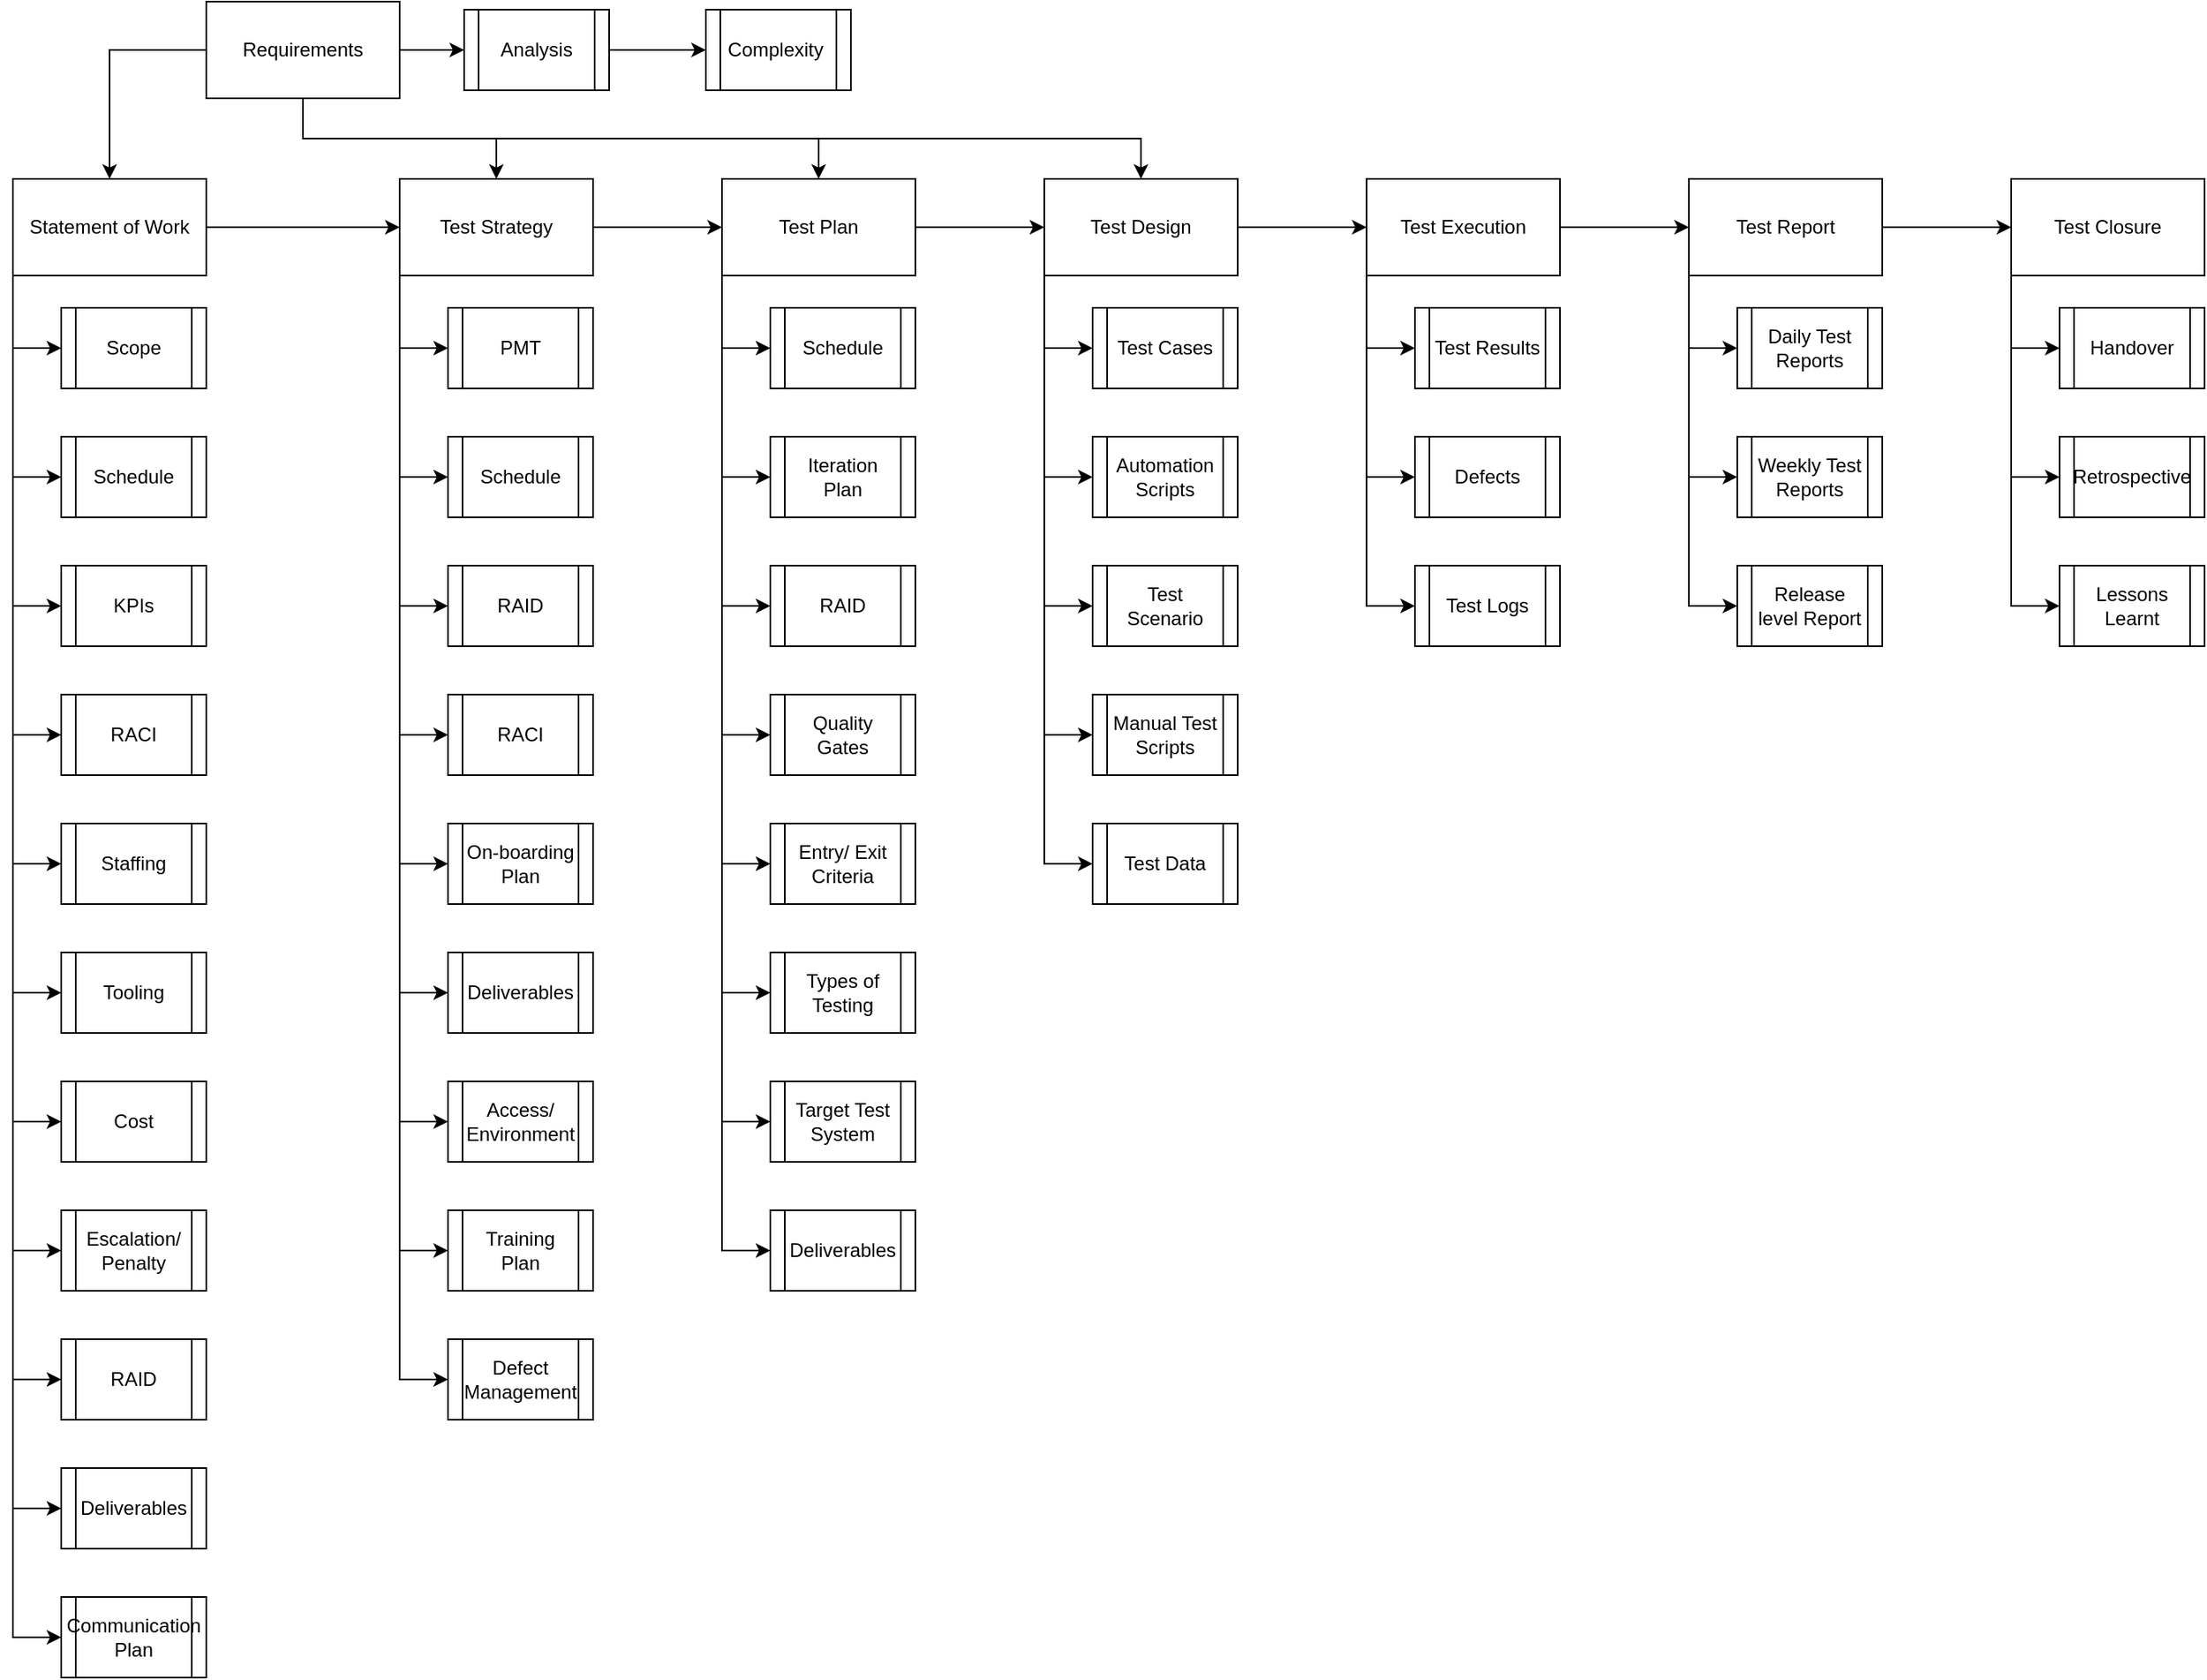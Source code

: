 <mxfile version="20.8.23" type="github" pages="2">
  <diagram name="Page-1" id="XkftuPTef9AWqIVJO75a">
    <mxGraphModel dx="954" dy="647" grid="1" gridSize="10" guides="1" tooltips="1" connect="1" arrows="1" fold="1" page="1" pageScale="1" pageWidth="827" pageHeight="1169" math="0" shadow="0">
      <root>
        <mxCell id="0" />
        <mxCell id="1" parent="0" />
        <mxCell id="diomu_ZPvpp-2AGHOQEY-20" style="edgeStyle=orthogonalEdgeStyle;rounded=0;orthogonalLoop=1;jettySize=auto;html=1;exitX=0;exitY=1;exitDx=0;exitDy=0;entryX=0;entryY=0.5;entryDx=0;entryDy=0;" parent="1" source="diomu_ZPvpp-2AGHOQEY-1" target="diomu_ZPvpp-2AGHOQEY-9" edge="1">
          <mxGeometry relative="1" as="geometry" />
        </mxCell>
        <mxCell id="diomu_ZPvpp-2AGHOQEY-21" style="edgeStyle=orthogonalEdgeStyle;rounded=0;orthogonalLoop=1;jettySize=auto;html=1;exitX=0;exitY=1;exitDx=0;exitDy=0;entryX=0;entryY=0.5;entryDx=0;entryDy=0;" parent="1" source="diomu_ZPvpp-2AGHOQEY-1" target="diomu_ZPvpp-2AGHOQEY-10" edge="1">
          <mxGeometry relative="1" as="geometry">
            <mxPoint x="40" y="280" as="targetPoint" />
          </mxGeometry>
        </mxCell>
        <mxCell id="diomu_ZPvpp-2AGHOQEY-22" style="edgeStyle=orthogonalEdgeStyle;rounded=0;orthogonalLoop=1;jettySize=auto;html=1;exitX=0;exitY=1;exitDx=0;exitDy=0;entryX=0;entryY=0.5;entryDx=0;entryDy=0;" parent="1" source="diomu_ZPvpp-2AGHOQEY-1" target="diomu_ZPvpp-2AGHOQEY-11" edge="1">
          <mxGeometry relative="1" as="geometry" />
        </mxCell>
        <mxCell id="diomu_ZPvpp-2AGHOQEY-23" style="edgeStyle=orthogonalEdgeStyle;rounded=0;orthogonalLoop=1;jettySize=auto;html=1;exitX=0;exitY=1;exitDx=0;exitDy=0;entryX=0;entryY=0.5;entryDx=0;entryDy=0;" parent="1" source="diomu_ZPvpp-2AGHOQEY-1" target="diomu_ZPvpp-2AGHOQEY-19" edge="1">
          <mxGeometry relative="1" as="geometry" />
        </mxCell>
        <mxCell id="diomu_ZPvpp-2AGHOQEY-24" style="edgeStyle=orthogonalEdgeStyle;rounded=0;orthogonalLoop=1;jettySize=auto;html=1;exitX=0;exitY=1;exitDx=0;exitDy=0;entryX=0;entryY=0.5;entryDx=0;entryDy=0;" parent="1" source="diomu_ZPvpp-2AGHOQEY-1" target="diomu_ZPvpp-2AGHOQEY-18" edge="1">
          <mxGeometry relative="1" as="geometry" />
        </mxCell>
        <mxCell id="diomu_ZPvpp-2AGHOQEY-25" style="edgeStyle=orthogonalEdgeStyle;rounded=0;orthogonalLoop=1;jettySize=auto;html=1;exitX=0;exitY=1;exitDx=0;exitDy=0;entryX=0;entryY=0.5;entryDx=0;entryDy=0;" parent="1" source="diomu_ZPvpp-2AGHOQEY-1" target="diomu_ZPvpp-2AGHOQEY-17" edge="1">
          <mxGeometry relative="1" as="geometry" />
        </mxCell>
        <mxCell id="diomu_ZPvpp-2AGHOQEY-26" style="edgeStyle=orthogonalEdgeStyle;rounded=0;orthogonalLoop=1;jettySize=auto;html=1;exitX=0;exitY=1;exitDx=0;exitDy=0;entryX=0;entryY=0.5;entryDx=0;entryDy=0;" parent="1" source="diomu_ZPvpp-2AGHOQEY-1" target="diomu_ZPvpp-2AGHOQEY-16" edge="1">
          <mxGeometry relative="1" as="geometry" />
        </mxCell>
        <mxCell id="diomu_ZPvpp-2AGHOQEY-27" style="edgeStyle=orthogonalEdgeStyle;rounded=0;orthogonalLoop=1;jettySize=auto;html=1;exitX=0;exitY=1;exitDx=0;exitDy=0;entryX=0;entryY=0.5;entryDx=0;entryDy=0;" parent="1" source="diomu_ZPvpp-2AGHOQEY-1" target="diomu_ZPvpp-2AGHOQEY-15" edge="1">
          <mxGeometry relative="1" as="geometry" />
        </mxCell>
        <mxCell id="diomu_ZPvpp-2AGHOQEY-28" style="edgeStyle=orthogonalEdgeStyle;rounded=0;orthogonalLoop=1;jettySize=auto;html=1;exitX=0;exitY=1;exitDx=0;exitDy=0;entryX=0;entryY=0.5;entryDx=0;entryDy=0;" parent="1" source="diomu_ZPvpp-2AGHOQEY-1" target="diomu_ZPvpp-2AGHOQEY-14" edge="1">
          <mxGeometry relative="1" as="geometry" />
        </mxCell>
        <mxCell id="diomu_ZPvpp-2AGHOQEY-29" style="edgeStyle=orthogonalEdgeStyle;rounded=0;orthogonalLoop=1;jettySize=auto;html=1;exitX=0;exitY=1;exitDx=0;exitDy=0;entryX=0;entryY=0.5;entryDx=0;entryDy=0;" parent="1" source="diomu_ZPvpp-2AGHOQEY-1" target="diomu_ZPvpp-2AGHOQEY-13" edge="1">
          <mxGeometry relative="1" as="geometry" />
        </mxCell>
        <mxCell id="diomu_ZPvpp-2AGHOQEY-30" style="edgeStyle=orthogonalEdgeStyle;rounded=0;orthogonalLoop=1;jettySize=auto;html=1;exitX=0;exitY=1;exitDx=0;exitDy=0;entryX=0;entryY=0.5;entryDx=0;entryDy=0;" parent="1" source="diomu_ZPvpp-2AGHOQEY-1" target="diomu_ZPvpp-2AGHOQEY-12" edge="1">
          <mxGeometry relative="1" as="geometry" />
        </mxCell>
        <mxCell id="diomu_ZPvpp-2AGHOQEY-100" style="edgeStyle=orthogonalEdgeStyle;rounded=0;orthogonalLoop=1;jettySize=auto;html=1;exitX=1;exitY=0.5;exitDx=0;exitDy=0;entryX=0;entryY=0.5;entryDx=0;entryDy=0;" parent="1" source="diomu_ZPvpp-2AGHOQEY-1" target="diomu_ZPvpp-2AGHOQEY-3" edge="1">
          <mxGeometry relative="1" as="geometry" />
        </mxCell>
        <mxCell id="diomu_ZPvpp-2AGHOQEY-1" value="Statement of Work" style="rounded=0;whiteSpace=wrap;html=1;" parent="1" vertex="1">
          <mxGeometry x="40" y="120" width="120" height="60" as="geometry" />
        </mxCell>
        <mxCell id="diomu_ZPvpp-2AGHOQEY-106" style="edgeStyle=orthogonalEdgeStyle;rounded=0;orthogonalLoop=1;jettySize=auto;html=1;exitX=1;exitY=0.5;exitDx=0;exitDy=0;entryX=0;entryY=0.5;entryDx=0;entryDy=0;" parent="1" source="diomu_ZPvpp-2AGHOQEY-2" target="diomu_ZPvpp-2AGHOQEY-98" edge="1">
          <mxGeometry relative="1" as="geometry" />
        </mxCell>
        <mxCell id="diomu_ZPvpp-2AGHOQEY-113" style="edgeStyle=orthogonalEdgeStyle;rounded=0;orthogonalLoop=1;jettySize=auto;html=1;exitX=0;exitY=0.5;exitDx=0;exitDy=0;entryX=0.5;entryY=0;entryDx=0;entryDy=0;startArrow=none;startFill=0;" parent="1" source="diomu_ZPvpp-2AGHOQEY-2" target="diomu_ZPvpp-2AGHOQEY-1" edge="1">
          <mxGeometry relative="1" as="geometry" />
        </mxCell>
        <mxCell id="diomu_ZPvpp-2AGHOQEY-114" style="edgeStyle=orthogonalEdgeStyle;rounded=0;orthogonalLoop=1;jettySize=auto;html=1;exitX=0.5;exitY=1;exitDx=0;exitDy=0;entryX=0.5;entryY=0;entryDx=0;entryDy=0;startArrow=none;startFill=0;" parent="1" source="diomu_ZPvpp-2AGHOQEY-2" target="diomu_ZPvpp-2AGHOQEY-3" edge="1">
          <mxGeometry relative="1" as="geometry" />
        </mxCell>
        <mxCell id="diomu_ZPvpp-2AGHOQEY-115" style="edgeStyle=orthogonalEdgeStyle;rounded=0;orthogonalLoop=1;jettySize=auto;html=1;exitX=0.5;exitY=1;exitDx=0;exitDy=0;entryX=0.5;entryY=0;entryDx=0;entryDy=0;startArrow=none;startFill=0;" parent="1" source="diomu_ZPvpp-2AGHOQEY-2" target="diomu_ZPvpp-2AGHOQEY-4" edge="1">
          <mxGeometry relative="1" as="geometry" />
        </mxCell>
        <mxCell id="diomu_ZPvpp-2AGHOQEY-116" style="edgeStyle=orthogonalEdgeStyle;rounded=0;orthogonalLoop=1;jettySize=auto;html=1;exitX=0.5;exitY=1;exitDx=0;exitDy=0;startArrow=none;startFill=0;" parent="1" source="diomu_ZPvpp-2AGHOQEY-2" target="diomu_ZPvpp-2AGHOQEY-5" edge="1">
          <mxGeometry relative="1" as="geometry" />
        </mxCell>
        <mxCell id="diomu_ZPvpp-2AGHOQEY-2" value="Requirements" style="rounded=0;whiteSpace=wrap;html=1;" parent="1" vertex="1">
          <mxGeometry x="160" y="10" width="120" height="60" as="geometry" />
        </mxCell>
        <mxCell id="diomu_ZPvpp-2AGHOQEY-40" style="edgeStyle=orthogonalEdgeStyle;rounded=0;orthogonalLoop=1;jettySize=auto;html=1;exitX=0;exitY=1;exitDx=0;exitDy=0;entryX=0;entryY=0.5;entryDx=0;entryDy=0;" parent="1" source="diomu_ZPvpp-2AGHOQEY-3" target="diomu_ZPvpp-2AGHOQEY-39" edge="1">
          <mxGeometry relative="1" as="geometry" />
        </mxCell>
        <mxCell id="diomu_ZPvpp-2AGHOQEY-41" style="edgeStyle=orthogonalEdgeStyle;rounded=0;orthogonalLoop=1;jettySize=auto;html=1;exitX=0;exitY=1;exitDx=0;exitDy=0;entryX=0;entryY=0.5;entryDx=0;entryDy=0;" parent="1" source="diomu_ZPvpp-2AGHOQEY-3" target="diomu_ZPvpp-2AGHOQEY-38" edge="1">
          <mxGeometry relative="1" as="geometry" />
        </mxCell>
        <mxCell id="diomu_ZPvpp-2AGHOQEY-42" style="edgeStyle=orthogonalEdgeStyle;rounded=0;orthogonalLoop=1;jettySize=auto;html=1;exitX=0;exitY=1;exitDx=0;exitDy=0;entryX=0;entryY=0.5;entryDx=0;entryDy=0;" parent="1" source="diomu_ZPvpp-2AGHOQEY-3" target="diomu_ZPvpp-2AGHOQEY-37" edge="1">
          <mxGeometry relative="1" as="geometry" />
        </mxCell>
        <mxCell id="diomu_ZPvpp-2AGHOQEY-43" style="edgeStyle=orthogonalEdgeStyle;rounded=0;orthogonalLoop=1;jettySize=auto;html=1;exitX=0;exitY=1;exitDx=0;exitDy=0;entryX=0;entryY=0.5;entryDx=0;entryDy=0;" parent="1" source="diomu_ZPvpp-2AGHOQEY-3" target="diomu_ZPvpp-2AGHOQEY-36" edge="1">
          <mxGeometry relative="1" as="geometry" />
        </mxCell>
        <mxCell id="diomu_ZPvpp-2AGHOQEY-44" style="edgeStyle=orthogonalEdgeStyle;rounded=0;orthogonalLoop=1;jettySize=auto;html=1;exitX=0;exitY=1;exitDx=0;exitDy=0;entryX=0;entryY=0.5;entryDx=0;entryDy=0;" parent="1" source="diomu_ZPvpp-2AGHOQEY-3" target="diomu_ZPvpp-2AGHOQEY-35" edge="1">
          <mxGeometry relative="1" as="geometry" />
        </mxCell>
        <mxCell id="diomu_ZPvpp-2AGHOQEY-45" style="edgeStyle=orthogonalEdgeStyle;rounded=0;orthogonalLoop=1;jettySize=auto;html=1;exitX=0;exitY=1;exitDx=0;exitDy=0;entryX=0;entryY=0.5;entryDx=0;entryDy=0;" parent="1" source="diomu_ZPvpp-2AGHOQEY-3" target="diomu_ZPvpp-2AGHOQEY-34" edge="1">
          <mxGeometry relative="1" as="geometry" />
        </mxCell>
        <mxCell id="diomu_ZPvpp-2AGHOQEY-46" style="edgeStyle=orthogonalEdgeStyle;rounded=0;orthogonalLoop=1;jettySize=auto;html=1;exitX=0;exitY=1;exitDx=0;exitDy=0;entryX=0;entryY=0.5;entryDx=0;entryDy=0;" parent="1" source="diomu_ZPvpp-2AGHOQEY-3" target="diomu_ZPvpp-2AGHOQEY-33" edge="1">
          <mxGeometry relative="1" as="geometry" />
        </mxCell>
        <mxCell id="diomu_ZPvpp-2AGHOQEY-47" style="edgeStyle=orthogonalEdgeStyle;rounded=0;orthogonalLoop=1;jettySize=auto;html=1;exitX=0;exitY=1;exitDx=0;exitDy=0;entryX=0;entryY=0.5;entryDx=0;entryDy=0;" parent="1" source="diomu_ZPvpp-2AGHOQEY-3" target="diomu_ZPvpp-2AGHOQEY-32" edge="1">
          <mxGeometry relative="1" as="geometry" />
        </mxCell>
        <mxCell id="diomu_ZPvpp-2AGHOQEY-48" style="edgeStyle=orthogonalEdgeStyle;rounded=0;orthogonalLoop=1;jettySize=auto;html=1;exitX=0;exitY=1;exitDx=0;exitDy=0;entryX=0;entryY=0.5;entryDx=0;entryDy=0;" parent="1" source="diomu_ZPvpp-2AGHOQEY-3" target="diomu_ZPvpp-2AGHOQEY-31" edge="1">
          <mxGeometry relative="1" as="geometry" />
        </mxCell>
        <mxCell id="diomu_ZPvpp-2AGHOQEY-101" style="edgeStyle=orthogonalEdgeStyle;rounded=0;orthogonalLoop=1;jettySize=auto;html=1;exitX=1;exitY=0.5;exitDx=0;exitDy=0;entryX=0;entryY=0.5;entryDx=0;entryDy=0;" parent="1" source="diomu_ZPvpp-2AGHOQEY-3" target="diomu_ZPvpp-2AGHOQEY-4" edge="1">
          <mxGeometry relative="1" as="geometry" />
        </mxCell>
        <mxCell id="diomu_ZPvpp-2AGHOQEY-3" value="Test Strategy" style="rounded=0;whiteSpace=wrap;html=1;" parent="1" vertex="1">
          <mxGeometry x="280" y="120" width="120" height="60" as="geometry" />
        </mxCell>
        <mxCell id="diomu_ZPvpp-2AGHOQEY-58" style="edgeStyle=orthogonalEdgeStyle;rounded=0;orthogonalLoop=1;jettySize=auto;html=1;exitX=0;exitY=1;exitDx=0;exitDy=0;entryX=0;entryY=0.5;entryDx=0;entryDy=0;" parent="1" source="diomu_ZPvpp-2AGHOQEY-4" target="diomu_ZPvpp-2AGHOQEY-56" edge="1">
          <mxGeometry relative="1" as="geometry" />
        </mxCell>
        <mxCell id="diomu_ZPvpp-2AGHOQEY-59" style="edgeStyle=orthogonalEdgeStyle;rounded=0;orthogonalLoop=1;jettySize=auto;html=1;exitX=0;exitY=1;exitDx=0;exitDy=0;entryX=0;entryY=0.5;entryDx=0;entryDy=0;" parent="1" source="diomu_ZPvpp-2AGHOQEY-4" target="diomu_ZPvpp-2AGHOQEY-55" edge="1">
          <mxGeometry relative="1" as="geometry" />
        </mxCell>
        <mxCell id="diomu_ZPvpp-2AGHOQEY-60" style="edgeStyle=orthogonalEdgeStyle;rounded=0;orthogonalLoop=1;jettySize=auto;html=1;exitX=0;exitY=1;exitDx=0;exitDy=0;entryX=0;entryY=0.5;entryDx=0;entryDy=0;" parent="1" source="diomu_ZPvpp-2AGHOQEY-4" target="diomu_ZPvpp-2AGHOQEY-54" edge="1">
          <mxGeometry relative="1" as="geometry" />
        </mxCell>
        <mxCell id="diomu_ZPvpp-2AGHOQEY-61" style="edgeStyle=orthogonalEdgeStyle;rounded=0;orthogonalLoop=1;jettySize=auto;html=1;exitX=0;exitY=1;exitDx=0;exitDy=0;entryX=0;entryY=0.5;entryDx=0;entryDy=0;" parent="1" source="diomu_ZPvpp-2AGHOQEY-4" target="diomu_ZPvpp-2AGHOQEY-53" edge="1">
          <mxGeometry relative="1" as="geometry" />
        </mxCell>
        <mxCell id="diomu_ZPvpp-2AGHOQEY-62" style="edgeStyle=orthogonalEdgeStyle;rounded=0;orthogonalLoop=1;jettySize=auto;html=1;exitX=0;exitY=1;exitDx=0;exitDy=0;entryX=0;entryY=0.5;entryDx=0;entryDy=0;" parent="1" source="diomu_ZPvpp-2AGHOQEY-4" target="diomu_ZPvpp-2AGHOQEY-52" edge="1">
          <mxGeometry relative="1" as="geometry" />
        </mxCell>
        <mxCell id="diomu_ZPvpp-2AGHOQEY-63" style="edgeStyle=orthogonalEdgeStyle;rounded=0;orthogonalLoop=1;jettySize=auto;html=1;exitX=0;exitY=1;exitDx=0;exitDy=0;entryX=0;entryY=0.5;entryDx=0;entryDy=0;" parent="1" source="diomu_ZPvpp-2AGHOQEY-4" target="diomu_ZPvpp-2AGHOQEY-51" edge="1">
          <mxGeometry relative="1" as="geometry" />
        </mxCell>
        <mxCell id="diomu_ZPvpp-2AGHOQEY-64" style="edgeStyle=orthogonalEdgeStyle;rounded=0;orthogonalLoop=1;jettySize=auto;html=1;exitX=0;exitY=1;exitDx=0;exitDy=0;entryX=0;entryY=0.5;entryDx=0;entryDy=0;" parent="1" source="diomu_ZPvpp-2AGHOQEY-4" target="diomu_ZPvpp-2AGHOQEY-50" edge="1">
          <mxGeometry relative="1" as="geometry" />
        </mxCell>
        <mxCell id="diomu_ZPvpp-2AGHOQEY-65" style="edgeStyle=orthogonalEdgeStyle;rounded=0;orthogonalLoop=1;jettySize=auto;html=1;exitX=0;exitY=1;exitDx=0;exitDy=0;entryX=0;entryY=0.5;entryDx=0;entryDy=0;" parent="1" source="diomu_ZPvpp-2AGHOQEY-4" target="diomu_ZPvpp-2AGHOQEY-49" edge="1">
          <mxGeometry relative="1" as="geometry" />
        </mxCell>
        <mxCell id="diomu_ZPvpp-2AGHOQEY-102" style="edgeStyle=orthogonalEdgeStyle;rounded=0;orthogonalLoop=1;jettySize=auto;html=1;exitX=1;exitY=0.5;exitDx=0;exitDy=0;entryX=0;entryY=0.5;entryDx=0;entryDy=0;" parent="1" source="diomu_ZPvpp-2AGHOQEY-4" target="diomu_ZPvpp-2AGHOQEY-5" edge="1">
          <mxGeometry relative="1" as="geometry" />
        </mxCell>
        <mxCell id="diomu_ZPvpp-2AGHOQEY-4" value="Test Plan" style="rounded=0;whiteSpace=wrap;html=1;" parent="1" vertex="1">
          <mxGeometry x="480" y="120" width="120" height="60" as="geometry" />
        </mxCell>
        <mxCell id="diomu_ZPvpp-2AGHOQEY-75" style="edgeStyle=orthogonalEdgeStyle;rounded=0;orthogonalLoop=1;jettySize=auto;html=1;exitX=0;exitY=1;exitDx=0;exitDy=0;entryX=0;entryY=0.5;entryDx=0;entryDy=0;" parent="1" source="diomu_ZPvpp-2AGHOQEY-5" target="diomu_ZPvpp-2AGHOQEY-70" edge="1">
          <mxGeometry relative="1" as="geometry" />
        </mxCell>
        <mxCell id="diomu_ZPvpp-2AGHOQEY-76" style="edgeStyle=orthogonalEdgeStyle;rounded=0;orthogonalLoop=1;jettySize=auto;html=1;exitX=0;exitY=1;exitDx=0;exitDy=0;entryX=0;entryY=0.5;entryDx=0;entryDy=0;" parent="1" source="diomu_ZPvpp-2AGHOQEY-5" target="diomu_ZPvpp-2AGHOQEY-69" edge="1">
          <mxGeometry relative="1" as="geometry" />
        </mxCell>
        <mxCell id="diomu_ZPvpp-2AGHOQEY-77" style="edgeStyle=orthogonalEdgeStyle;rounded=0;orthogonalLoop=1;jettySize=auto;html=1;exitX=0;exitY=1;exitDx=0;exitDy=0;entryX=0;entryY=0.5;entryDx=0;entryDy=0;" parent="1" source="diomu_ZPvpp-2AGHOQEY-5" target="diomu_ZPvpp-2AGHOQEY-68" edge="1">
          <mxGeometry relative="1" as="geometry" />
        </mxCell>
        <mxCell id="diomu_ZPvpp-2AGHOQEY-78" style="edgeStyle=orthogonalEdgeStyle;rounded=0;orthogonalLoop=1;jettySize=auto;html=1;exitX=0;exitY=1;exitDx=0;exitDy=0;entryX=0;entryY=0.5;entryDx=0;entryDy=0;" parent="1" source="diomu_ZPvpp-2AGHOQEY-5" target="diomu_ZPvpp-2AGHOQEY-67" edge="1">
          <mxGeometry relative="1" as="geometry" />
        </mxCell>
        <mxCell id="diomu_ZPvpp-2AGHOQEY-79" style="edgeStyle=orthogonalEdgeStyle;rounded=0;orthogonalLoop=1;jettySize=auto;html=1;exitX=0;exitY=1;exitDx=0;exitDy=0;entryX=0;entryY=0.5;entryDx=0;entryDy=0;" parent="1" source="diomu_ZPvpp-2AGHOQEY-5" target="diomu_ZPvpp-2AGHOQEY-66" edge="1">
          <mxGeometry relative="1" as="geometry" />
        </mxCell>
        <mxCell id="diomu_ZPvpp-2AGHOQEY-103" style="edgeStyle=orthogonalEdgeStyle;rounded=0;orthogonalLoop=1;jettySize=auto;html=1;exitX=1;exitY=0.5;exitDx=0;exitDy=0;entryX=0;entryY=0.5;entryDx=0;entryDy=0;" parent="1" source="diomu_ZPvpp-2AGHOQEY-5" target="diomu_ZPvpp-2AGHOQEY-6" edge="1">
          <mxGeometry relative="1" as="geometry" />
        </mxCell>
        <mxCell id="diomu_ZPvpp-2AGHOQEY-5" value="Test Design" style="rounded=0;whiteSpace=wrap;html=1;" parent="1" vertex="1">
          <mxGeometry x="680" y="120" width="120" height="60" as="geometry" />
        </mxCell>
        <mxCell id="diomu_ZPvpp-2AGHOQEY-83" style="edgeStyle=orthogonalEdgeStyle;rounded=0;orthogonalLoop=1;jettySize=auto;html=1;exitX=0;exitY=1;exitDx=0;exitDy=0;entryX=0;entryY=0.5;entryDx=0;entryDy=0;" parent="1" source="diomu_ZPvpp-2AGHOQEY-6" target="diomu_ZPvpp-2AGHOQEY-82" edge="1">
          <mxGeometry relative="1" as="geometry" />
        </mxCell>
        <mxCell id="diomu_ZPvpp-2AGHOQEY-84" style="edgeStyle=orthogonalEdgeStyle;rounded=0;orthogonalLoop=1;jettySize=auto;html=1;exitX=0;exitY=1;exitDx=0;exitDy=0;entryX=0;entryY=0.5;entryDx=0;entryDy=0;" parent="1" source="diomu_ZPvpp-2AGHOQEY-6" target="diomu_ZPvpp-2AGHOQEY-81" edge="1">
          <mxGeometry relative="1" as="geometry" />
        </mxCell>
        <mxCell id="diomu_ZPvpp-2AGHOQEY-85" style="edgeStyle=orthogonalEdgeStyle;rounded=0;orthogonalLoop=1;jettySize=auto;html=1;exitX=0;exitY=1;exitDx=0;exitDy=0;entryX=0;entryY=0.5;entryDx=0;entryDy=0;" parent="1" source="diomu_ZPvpp-2AGHOQEY-6" target="diomu_ZPvpp-2AGHOQEY-80" edge="1">
          <mxGeometry relative="1" as="geometry" />
        </mxCell>
        <mxCell id="diomu_ZPvpp-2AGHOQEY-104" style="edgeStyle=orthogonalEdgeStyle;rounded=0;orthogonalLoop=1;jettySize=auto;html=1;exitX=1;exitY=0.5;exitDx=0;exitDy=0;entryX=0;entryY=0.5;entryDx=0;entryDy=0;" parent="1" source="diomu_ZPvpp-2AGHOQEY-6" target="diomu_ZPvpp-2AGHOQEY-7" edge="1">
          <mxGeometry relative="1" as="geometry" />
        </mxCell>
        <mxCell id="diomu_ZPvpp-2AGHOQEY-6" value="Test Execution" style="rounded=0;whiteSpace=wrap;html=1;" parent="1" vertex="1">
          <mxGeometry x="880" y="120" width="120" height="60" as="geometry" />
        </mxCell>
        <mxCell id="diomu_ZPvpp-2AGHOQEY-89" style="edgeStyle=orthogonalEdgeStyle;rounded=0;orthogonalLoop=1;jettySize=auto;html=1;exitX=0;exitY=1;exitDx=0;exitDy=0;entryX=0;entryY=0.5;entryDx=0;entryDy=0;" parent="1" source="diomu_ZPvpp-2AGHOQEY-7" target="diomu_ZPvpp-2AGHOQEY-88" edge="1">
          <mxGeometry relative="1" as="geometry" />
        </mxCell>
        <mxCell id="diomu_ZPvpp-2AGHOQEY-90" style="edgeStyle=orthogonalEdgeStyle;rounded=0;orthogonalLoop=1;jettySize=auto;html=1;exitX=0;exitY=1;exitDx=0;exitDy=0;entryX=0;entryY=0.5;entryDx=0;entryDy=0;" parent="1" source="diomu_ZPvpp-2AGHOQEY-7" target="diomu_ZPvpp-2AGHOQEY-87" edge="1">
          <mxGeometry relative="1" as="geometry" />
        </mxCell>
        <mxCell id="diomu_ZPvpp-2AGHOQEY-91" style="edgeStyle=orthogonalEdgeStyle;rounded=0;orthogonalLoop=1;jettySize=auto;html=1;exitX=0;exitY=1;exitDx=0;exitDy=0;entryX=0;entryY=0.5;entryDx=0;entryDy=0;" parent="1" source="diomu_ZPvpp-2AGHOQEY-7" target="diomu_ZPvpp-2AGHOQEY-86" edge="1">
          <mxGeometry relative="1" as="geometry" />
        </mxCell>
        <mxCell id="diomu_ZPvpp-2AGHOQEY-105" style="edgeStyle=orthogonalEdgeStyle;rounded=0;orthogonalLoop=1;jettySize=auto;html=1;exitX=1;exitY=0.5;exitDx=0;exitDy=0;entryX=0;entryY=0.5;entryDx=0;entryDy=0;" parent="1" source="diomu_ZPvpp-2AGHOQEY-7" target="diomu_ZPvpp-2AGHOQEY-8" edge="1">
          <mxGeometry relative="1" as="geometry" />
        </mxCell>
        <mxCell id="diomu_ZPvpp-2AGHOQEY-7" value="Test Report" style="rounded=0;whiteSpace=wrap;html=1;" parent="1" vertex="1">
          <mxGeometry x="1080" y="120" width="120" height="60" as="geometry" />
        </mxCell>
        <mxCell id="diomu_ZPvpp-2AGHOQEY-95" style="edgeStyle=orthogonalEdgeStyle;rounded=0;orthogonalLoop=1;jettySize=auto;html=1;exitX=0;exitY=1;exitDx=0;exitDy=0;entryX=0;entryY=0.5;entryDx=0;entryDy=0;" parent="1" source="diomu_ZPvpp-2AGHOQEY-8" target="diomu_ZPvpp-2AGHOQEY-94" edge="1">
          <mxGeometry relative="1" as="geometry" />
        </mxCell>
        <mxCell id="diomu_ZPvpp-2AGHOQEY-96" style="edgeStyle=orthogonalEdgeStyle;rounded=0;orthogonalLoop=1;jettySize=auto;html=1;exitX=0;exitY=1;exitDx=0;exitDy=0;entryX=0;entryY=0.5;entryDx=0;entryDy=0;" parent="1" source="diomu_ZPvpp-2AGHOQEY-8" target="diomu_ZPvpp-2AGHOQEY-93" edge="1">
          <mxGeometry relative="1" as="geometry" />
        </mxCell>
        <mxCell id="diomu_ZPvpp-2AGHOQEY-97" style="edgeStyle=orthogonalEdgeStyle;rounded=0;orthogonalLoop=1;jettySize=auto;html=1;exitX=0;exitY=1;exitDx=0;exitDy=0;entryX=0;entryY=0.5;entryDx=0;entryDy=0;" parent="1" source="diomu_ZPvpp-2AGHOQEY-8" target="diomu_ZPvpp-2AGHOQEY-92" edge="1">
          <mxGeometry relative="1" as="geometry" />
        </mxCell>
        <mxCell id="diomu_ZPvpp-2AGHOQEY-8" value="Test Closure" style="rounded=0;whiteSpace=wrap;html=1;" parent="1" vertex="1">
          <mxGeometry x="1280" y="120" width="120" height="60" as="geometry" />
        </mxCell>
        <mxCell id="diomu_ZPvpp-2AGHOQEY-9" value="Scope" style="shape=process;whiteSpace=wrap;html=1;backgroundOutline=1;" parent="1" vertex="1">
          <mxGeometry x="70" y="200" width="90" height="50" as="geometry" />
        </mxCell>
        <mxCell id="diomu_ZPvpp-2AGHOQEY-10" value="Schedule" style="shape=process;whiteSpace=wrap;html=1;backgroundOutline=1;" parent="1" vertex="1">
          <mxGeometry x="70" y="280" width="90" height="50" as="geometry" />
        </mxCell>
        <mxCell id="diomu_ZPvpp-2AGHOQEY-11" value="KPIs" style="shape=process;whiteSpace=wrap;html=1;backgroundOutline=1;" parent="1" vertex="1">
          <mxGeometry x="70" y="360" width="90" height="50" as="geometry" />
        </mxCell>
        <mxCell id="diomu_ZPvpp-2AGHOQEY-12" value="RACI" style="shape=process;whiteSpace=wrap;html=1;backgroundOutline=1;" parent="1" vertex="1">
          <mxGeometry x="70" y="440" width="90" height="50" as="geometry" />
        </mxCell>
        <mxCell id="diomu_ZPvpp-2AGHOQEY-13" value="Staffing" style="shape=process;whiteSpace=wrap;html=1;backgroundOutline=1;" parent="1" vertex="1">
          <mxGeometry x="70" y="520" width="90" height="50" as="geometry" />
        </mxCell>
        <mxCell id="diomu_ZPvpp-2AGHOQEY-14" value="Tooling" style="shape=process;whiteSpace=wrap;html=1;backgroundOutline=1;" parent="1" vertex="1">
          <mxGeometry x="70" y="600" width="90" height="50" as="geometry" />
        </mxCell>
        <mxCell id="diomu_ZPvpp-2AGHOQEY-15" value="Cost" style="shape=process;whiteSpace=wrap;html=1;backgroundOutline=1;" parent="1" vertex="1">
          <mxGeometry x="70" y="680" width="90" height="50" as="geometry" />
        </mxCell>
        <mxCell id="diomu_ZPvpp-2AGHOQEY-16" value="Escalation/ Penalty" style="shape=process;whiteSpace=wrap;html=1;backgroundOutline=1;" parent="1" vertex="1">
          <mxGeometry x="70" y="760" width="90" height="50" as="geometry" />
        </mxCell>
        <mxCell id="diomu_ZPvpp-2AGHOQEY-17" value="RAID" style="shape=process;whiteSpace=wrap;html=1;backgroundOutline=1;" parent="1" vertex="1">
          <mxGeometry x="70" y="840" width="90" height="50" as="geometry" />
        </mxCell>
        <mxCell id="diomu_ZPvpp-2AGHOQEY-18" value="Deliverables" style="shape=process;whiteSpace=wrap;html=1;backgroundOutline=1;" parent="1" vertex="1">
          <mxGeometry x="70" y="920" width="90" height="50" as="geometry" />
        </mxCell>
        <mxCell id="diomu_ZPvpp-2AGHOQEY-19" value="Communication Plan" style="shape=process;whiteSpace=wrap;html=1;backgroundOutline=1;" parent="1" vertex="1">
          <mxGeometry x="70" y="1000" width="90" height="50" as="geometry" />
        </mxCell>
        <mxCell id="diomu_ZPvpp-2AGHOQEY-31" value="PMT" style="shape=process;whiteSpace=wrap;html=1;backgroundOutline=1;" parent="1" vertex="1">
          <mxGeometry x="310" y="200" width="90" height="50" as="geometry" />
        </mxCell>
        <mxCell id="diomu_ZPvpp-2AGHOQEY-32" value="Schedule" style="shape=process;whiteSpace=wrap;html=1;backgroundOutline=1;" parent="1" vertex="1">
          <mxGeometry x="310" y="280" width="90" height="50" as="geometry" />
        </mxCell>
        <mxCell id="diomu_ZPvpp-2AGHOQEY-33" value="RAID" style="shape=process;whiteSpace=wrap;html=1;backgroundOutline=1;" parent="1" vertex="1">
          <mxGeometry x="310" y="360" width="90" height="50" as="geometry" />
        </mxCell>
        <mxCell id="diomu_ZPvpp-2AGHOQEY-34" value="RACI" style="shape=process;whiteSpace=wrap;html=1;backgroundOutline=1;" parent="1" vertex="1">
          <mxGeometry x="310" y="440" width="90" height="50" as="geometry" />
        </mxCell>
        <mxCell id="diomu_ZPvpp-2AGHOQEY-35" value="On-boarding Plan" style="shape=process;whiteSpace=wrap;html=1;backgroundOutline=1;" parent="1" vertex="1">
          <mxGeometry x="310" y="520" width="90" height="50" as="geometry" />
        </mxCell>
        <mxCell id="diomu_ZPvpp-2AGHOQEY-36" value="Deliverables" style="shape=process;whiteSpace=wrap;html=1;backgroundOutline=1;" parent="1" vertex="1">
          <mxGeometry x="310" y="600" width="90" height="50" as="geometry" />
        </mxCell>
        <mxCell id="diomu_ZPvpp-2AGHOQEY-37" value="Access/ Environment" style="shape=process;whiteSpace=wrap;html=1;backgroundOutline=1;" parent="1" vertex="1">
          <mxGeometry x="310" y="680" width="90" height="50" as="geometry" />
        </mxCell>
        <mxCell id="diomu_ZPvpp-2AGHOQEY-38" value="Training Plan" style="shape=process;whiteSpace=wrap;html=1;backgroundOutline=1;" parent="1" vertex="1">
          <mxGeometry x="310" y="760" width="90" height="50" as="geometry" />
        </mxCell>
        <mxCell id="diomu_ZPvpp-2AGHOQEY-39" value="Defect Management" style="shape=process;whiteSpace=wrap;html=1;backgroundOutline=1;" parent="1" vertex="1">
          <mxGeometry x="310" y="840" width="90" height="50" as="geometry" />
        </mxCell>
        <mxCell id="diomu_ZPvpp-2AGHOQEY-49" value="Schedule" style="shape=process;whiteSpace=wrap;html=1;backgroundOutline=1;" parent="1" vertex="1">
          <mxGeometry x="510" y="200" width="90" height="50" as="geometry" />
        </mxCell>
        <mxCell id="diomu_ZPvpp-2AGHOQEY-50" value="Iteration Plan" style="shape=process;whiteSpace=wrap;html=1;backgroundOutline=1;" parent="1" vertex="1">
          <mxGeometry x="510" y="280" width="90" height="50" as="geometry" />
        </mxCell>
        <mxCell id="diomu_ZPvpp-2AGHOQEY-51" value="RAID" style="shape=process;whiteSpace=wrap;html=1;backgroundOutline=1;" parent="1" vertex="1">
          <mxGeometry x="510" y="360" width="90" height="50" as="geometry" />
        </mxCell>
        <mxCell id="diomu_ZPvpp-2AGHOQEY-52" value="Quality Gates" style="shape=process;whiteSpace=wrap;html=1;backgroundOutline=1;" parent="1" vertex="1">
          <mxGeometry x="510" y="440" width="90" height="50" as="geometry" />
        </mxCell>
        <mxCell id="diomu_ZPvpp-2AGHOQEY-53" value="Entry/ Exit Criteria" style="shape=process;whiteSpace=wrap;html=1;backgroundOutline=1;" parent="1" vertex="1">
          <mxGeometry x="510" y="520" width="90" height="50" as="geometry" />
        </mxCell>
        <mxCell id="diomu_ZPvpp-2AGHOQEY-54" value="Types of Testing" style="shape=process;whiteSpace=wrap;html=1;backgroundOutline=1;" parent="1" vertex="1">
          <mxGeometry x="510" y="600" width="90" height="50" as="geometry" />
        </mxCell>
        <mxCell id="diomu_ZPvpp-2AGHOQEY-55" value="Target Test System" style="shape=process;whiteSpace=wrap;html=1;backgroundOutline=1;" parent="1" vertex="1">
          <mxGeometry x="510" y="680" width="90" height="50" as="geometry" />
        </mxCell>
        <mxCell id="diomu_ZPvpp-2AGHOQEY-56" value="Deliverables" style="shape=process;whiteSpace=wrap;html=1;backgroundOutline=1;" parent="1" vertex="1">
          <mxGeometry x="510" y="760" width="90" height="50" as="geometry" />
        </mxCell>
        <mxCell id="diomu_ZPvpp-2AGHOQEY-66" value="Test Cases" style="shape=process;whiteSpace=wrap;html=1;backgroundOutline=1;" parent="1" vertex="1">
          <mxGeometry x="710" y="200" width="90" height="50" as="geometry" />
        </mxCell>
        <mxCell id="diomu_ZPvpp-2AGHOQEY-67" value="Automation Scripts" style="shape=process;whiteSpace=wrap;html=1;backgroundOutline=1;" parent="1" vertex="1">
          <mxGeometry x="710" y="280" width="90" height="50" as="geometry" />
        </mxCell>
        <mxCell id="diomu_ZPvpp-2AGHOQEY-68" value="Test Scenario" style="shape=process;whiteSpace=wrap;html=1;backgroundOutline=1;" parent="1" vertex="1">
          <mxGeometry x="710" y="360" width="90" height="50" as="geometry" />
        </mxCell>
        <mxCell id="diomu_ZPvpp-2AGHOQEY-69" value="Manual Test Scripts" style="shape=process;whiteSpace=wrap;html=1;backgroundOutline=1;" parent="1" vertex="1">
          <mxGeometry x="710" y="440" width="90" height="50" as="geometry" />
        </mxCell>
        <mxCell id="diomu_ZPvpp-2AGHOQEY-70" value="Test Data" style="shape=process;whiteSpace=wrap;html=1;backgroundOutline=1;" parent="1" vertex="1">
          <mxGeometry x="710" y="520" width="90" height="50" as="geometry" />
        </mxCell>
        <mxCell id="diomu_ZPvpp-2AGHOQEY-80" value="Test Results" style="shape=process;whiteSpace=wrap;html=1;backgroundOutline=1;" parent="1" vertex="1">
          <mxGeometry x="910" y="200" width="90" height="50" as="geometry" />
        </mxCell>
        <mxCell id="diomu_ZPvpp-2AGHOQEY-81" value="Defects" style="shape=process;whiteSpace=wrap;html=1;backgroundOutline=1;" parent="1" vertex="1">
          <mxGeometry x="910" y="280" width="90" height="50" as="geometry" />
        </mxCell>
        <mxCell id="diomu_ZPvpp-2AGHOQEY-82" value="Test Logs" style="shape=process;whiteSpace=wrap;html=1;backgroundOutline=1;" parent="1" vertex="1">
          <mxGeometry x="910" y="360" width="90" height="50" as="geometry" />
        </mxCell>
        <mxCell id="diomu_ZPvpp-2AGHOQEY-86" value="Daily Test Reports" style="shape=process;whiteSpace=wrap;html=1;backgroundOutline=1;" parent="1" vertex="1">
          <mxGeometry x="1110" y="200" width="90" height="50" as="geometry" />
        </mxCell>
        <mxCell id="diomu_ZPvpp-2AGHOQEY-87" value="Weekly Test Reports" style="shape=process;whiteSpace=wrap;html=1;backgroundOutline=1;" parent="1" vertex="1">
          <mxGeometry x="1110" y="280" width="90" height="50" as="geometry" />
        </mxCell>
        <mxCell id="diomu_ZPvpp-2AGHOQEY-88" value="Release level Report" style="shape=process;whiteSpace=wrap;html=1;backgroundOutline=1;" parent="1" vertex="1">
          <mxGeometry x="1110" y="360" width="90" height="50" as="geometry" />
        </mxCell>
        <mxCell id="diomu_ZPvpp-2AGHOQEY-92" value="Handover" style="shape=process;whiteSpace=wrap;html=1;backgroundOutline=1;" parent="1" vertex="1">
          <mxGeometry x="1310" y="200" width="90" height="50" as="geometry" />
        </mxCell>
        <mxCell id="diomu_ZPvpp-2AGHOQEY-93" value="Retrospective" style="shape=process;whiteSpace=wrap;html=1;backgroundOutline=1;" parent="1" vertex="1">
          <mxGeometry x="1310" y="280" width="90" height="50" as="geometry" />
        </mxCell>
        <mxCell id="diomu_ZPvpp-2AGHOQEY-94" value="Lessons Learnt" style="shape=process;whiteSpace=wrap;html=1;backgroundOutline=1;" parent="1" vertex="1">
          <mxGeometry x="1310" y="360" width="90" height="50" as="geometry" />
        </mxCell>
        <mxCell id="diomu_ZPvpp-2AGHOQEY-108" style="edgeStyle=orthogonalEdgeStyle;rounded=0;orthogonalLoop=1;jettySize=auto;html=1;exitX=1;exitY=0.5;exitDx=0;exitDy=0;entryX=0;entryY=0.5;entryDx=0;entryDy=0;" parent="1" source="diomu_ZPvpp-2AGHOQEY-98" target="diomu_ZPvpp-2AGHOQEY-99" edge="1">
          <mxGeometry relative="1" as="geometry" />
        </mxCell>
        <mxCell id="diomu_ZPvpp-2AGHOQEY-98" value="Analysis" style="shape=process;whiteSpace=wrap;html=1;backgroundOutline=1;" parent="1" vertex="1">
          <mxGeometry x="320" y="15" width="90" height="50" as="geometry" />
        </mxCell>
        <mxCell id="diomu_ZPvpp-2AGHOQEY-99" value="Complexity&amp;nbsp;" style="shape=process;whiteSpace=wrap;html=1;backgroundOutline=1;" parent="1" vertex="1">
          <mxGeometry x="470" y="15" width="90" height="50" as="geometry" />
        </mxCell>
      </root>
    </mxGraphModel>
  </diagram>
  <diagram id="XyvehR-fLrDqkHYEz6eh" name="Page-2">
    <mxGraphModel dx="1272" dy="863" grid="1" gridSize="10" guides="1" tooltips="1" connect="1" arrows="1" fold="1" page="1" pageScale="1" pageWidth="827" pageHeight="1169" math="0" shadow="0">
      <root>
        <mxCell id="0" />
        <mxCell id="1" parent="0" />
        <mxCell id="1Ww7hU1ArQxljVXZ5SBA-1" style="edgeStyle=orthogonalEdgeStyle;rounded=0;orthogonalLoop=1;jettySize=auto;html=1;exitX=0;exitY=1;exitDx=0;exitDy=0;entryX=0;entryY=0.5;entryDx=0;entryDy=0;" parent="1" source="1Ww7hU1ArQxljVXZ5SBA-12" target="1Ww7hU1ArQxljVXZ5SBA-13" edge="1">
          <mxGeometry relative="1" as="geometry" />
        </mxCell>
        <mxCell id="1Ww7hU1ArQxljVXZ5SBA-2" style="edgeStyle=orthogonalEdgeStyle;rounded=0;orthogonalLoop=1;jettySize=auto;html=1;exitX=0;exitY=1;exitDx=0;exitDy=0;entryX=0;entryY=0.5;entryDx=0;entryDy=0;" parent="1" source="1Ww7hU1ArQxljVXZ5SBA-12" target="1Ww7hU1ArQxljVXZ5SBA-14" edge="1">
          <mxGeometry relative="1" as="geometry">
            <mxPoint x="40" y="280" as="targetPoint" />
          </mxGeometry>
        </mxCell>
        <mxCell id="1Ww7hU1ArQxljVXZ5SBA-3" style="edgeStyle=orthogonalEdgeStyle;rounded=0;orthogonalLoop=1;jettySize=auto;html=1;exitX=0;exitY=1;exitDx=0;exitDy=0;entryX=0;entryY=0.5;entryDx=0;entryDy=0;" parent="1" source="1Ww7hU1ArQxljVXZ5SBA-12" target="1Ww7hU1ArQxljVXZ5SBA-15" edge="1">
          <mxGeometry relative="1" as="geometry" />
        </mxCell>
        <mxCell id="1Ww7hU1ArQxljVXZ5SBA-4" style="edgeStyle=orthogonalEdgeStyle;rounded=0;orthogonalLoop=1;jettySize=auto;html=1;exitX=0;exitY=1;exitDx=0;exitDy=0;entryX=0;entryY=0.5;entryDx=0;entryDy=0;" parent="1" source="1Ww7hU1ArQxljVXZ5SBA-12" target="1Ww7hU1ArQxljVXZ5SBA-23" edge="1">
          <mxGeometry relative="1" as="geometry" />
        </mxCell>
        <mxCell id="1Ww7hU1ArQxljVXZ5SBA-5" style="edgeStyle=orthogonalEdgeStyle;rounded=0;orthogonalLoop=1;jettySize=auto;html=1;exitX=0;exitY=1;exitDx=0;exitDy=0;entryX=0;entryY=0.5;entryDx=0;entryDy=0;" parent="1" source="1Ww7hU1ArQxljVXZ5SBA-12" target="1Ww7hU1ArQxljVXZ5SBA-22" edge="1">
          <mxGeometry relative="1" as="geometry" />
        </mxCell>
        <mxCell id="1Ww7hU1ArQxljVXZ5SBA-6" style="edgeStyle=orthogonalEdgeStyle;rounded=0;orthogonalLoop=1;jettySize=auto;html=1;exitX=0;exitY=1;exitDx=0;exitDy=0;entryX=0;entryY=0.5;entryDx=0;entryDy=0;" parent="1" source="1Ww7hU1ArQxljVXZ5SBA-12" target="1Ww7hU1ArQxljVXZ5SBA-21" edge="1">
          <mxGeometry relative="1" as="geometry" />
        </mxCell>
        <mxCell id="1Ww7hU1ArQxljVXZ5SBA-7" style="edgeStyle=orthogonalEdgeStyle;rounded=0;orthogonalLoop=1;jettySize=auto;html=1;exitX=0;exitY=1;exitDx=0;exitDy=0;entryX=0;entryY=0.5;entryDx=0;entryDy=0;" parent="1" source="1Ww7hU1ArQxljVXZ5SBA-12" target="1Ww7hU1ArQxljVXZ5SBA-20" edge="1">
          <mxGeometry relative="1" as="geometry" />
        </mxCell>
        <mxCell id="1Ww7hU1ArQxljVXZ5SBA-8" style="edgeStyle=orthogonalEdgeStyle;rounded=0;orthogonalLoop=1;jettySize=auto;html=1;exitX=0;exitY=1;exitDx=0;exitDy=0;entryX=0;entryY=0.5;entryDx=0;entryDy=0;" parent="1" source="1Ww7hU1ArQxljVXZ5SBA-12" target="1Ww7hU1ArQxljVXZ5SBA-19" edge="1">
          <mxGeometry relative="1" as="geometry" />
        </mxCell>
        <mxCell id="1Ww7hU1ArQxljVXZ5SBA-9" style="edgeStyle=orthogonalEdgeStyle;rounded=0;orthogonalLoop=1;jettySize=auto;html=1;exitX=0;exitY=1;exitDx=0;exitDy=0;entryX=0;entryY=0.5;entryDx=0;entryDy=0;" parent="1" source="1Ww7hU1ArQxljVXZ5SBA-12" target="1Ww7hU1ArQxljVXZ5SBA-18" edge="1">
          <mxGeometry relative="1" as="geometry" />
        </mxCell>
        <mxCell id="1Ww7hU1ArQxljVXZ5SBA-10" style="edgeStyle=orthogonalEdgeStyle;rounded=0;orthogonalLoop=1;jettySize=auto;html=1;exitX=0;exitY=1;exitDx=0;exitDy=0;entryX=0;entryY=0.5;entryDx=0;entryDy=0;" parent="1" source="1Ww7hU1ArQxljVXZ5SBA-12" target="1Ww7hU1ArQxljVXZ5SBA-17" edge="1">
          <mxGeometry relative="1" as="geometry" />
        </mxCell>
        <mxCell id="1Ww7hU1ArQxljVXZ5SBA-11" style="edgeStyle=orthogonalEdgeStyle;rounded=0;orthogonalLoop=1;jettySize=auto;html=1;exitX=0;exitY=1;exitDx=0;exitDy=0;entryX=0;entryY=0.5;entryDx=0;entryDy=0;" parent="1" source="1Ww7hU1ArQxljVXZ5SBA-12" target="1Ww7hU1ArQxljVXZ5SBA-16" edge="1">
          <mxGeometry relative="1" as="geometry" />
        </mxCell>
        <mxCell id="1Ww7hU1ArQxljVXZ5SBA-12" value="Statement of Work" style="rounded=0;whiteSpace=wrap;html=1;" parent="1" vertex="1">
          <mxGeometry x="40" y="120" width="120" height="60" as="geometry" />
        </mxCell>
        <mxCell id="hZaRQ1o54YXqG1jAM8iY-8" style="edgeStyle=orthogonalEdgeStyle;rounded=0;orthogonalLoop=1;jettySize=auto;html=1;exitX=1;exitY=0.5;exitDx=0;exitDy=0;entryX=0;entryY=0.5;entryDx=0;entryDy=0;" edge="1" parent="1" source="1Ww7hU1ArQxljVXZ5SBA-13" target="hZaRQ1o54YXqG1jAM8iY-3">
          <mxGeometry relative="1" as="geometry">
            <Array as="points">
              <mxPoint x="360" y="225" />
              <mxPoint x="360" y="145" />
            </Array>
          </mxGeometry>
        </mxCell>
        <mxCell id="hZaRQ1o54YXqG1jAM8iY-9" style="edgeStyle=orthogonalEdgeStyle;rounded=0;orthogonalLoop=1;jettySize=auto;html=1;exitX=1;exitY=0.5;exitDx=0;exitDy=0;entryX=0;entryY=0.5;entryDx=0;entryDy=0;" edge="1" parent="1" source="1Ww7hU1ArQxljVXZ5SBA-13" target="hZaRQ1o54YXqG1jAM8iY-4">
          <mxGeometry relative="1" as="geometry">
            <Array as="points">
              <mxPoint x="380" y="225" />
              <mxPoint x="380" y="225" />
            </Array>
          </mxGeometry>
        </mxCell>
        <mxCell id="hZaRQ1o54YXqG1jAM8iY-10" style="edgeStyle=orthogonalEdgeStyle;rounded=0;orthogonalLoop=1;jettySize=auto;html=1;exitX=1;exitY=0.5;exitDx=0;exitDy=0;entryX=0;entryY=0.5;entryDx=0;entryDy=0;" edge="1" parent="1" source="1Ww7hU1ArQxljVXZ5SBA-13" target="hZaRQ1o54YXqG1jAM8iY-5">
          <mxGeometry relative="1" as="geometry">
            <Array as="points">
              <mxPoint x="360" y="225" />
              <mxPoint x="360" y="315" />
            </Array>
          </mxGeometry>
        </mxCell>
        <mxCell id="hZaRQ1o54YXqG1jAM8iY-11" style="edgeStyle=orthogonalEdgeStyle;rounded=0;orthogonalLoop=1;jettySize=auto;html=1;exitX=1;exitY=0.5;exitDx=0;exitDy=0;entryX=0;entryY=0.5;entryDx=0;entryDy=0;" edge="1" parent="1" source="1Ww7hU1ArQxljVXZ5SBA-13" target="hZaRQ1o54YXqG1jAM8iY-6">
          <mxGeometry relative="1" as="geometry">
            <Array as="points">
              <mxPoint x="360" y="225" />
              <mxPoint x="360" y="395" />
            </Array>
          </mxGeometry>
        </mxCell>
        <mxCell id="1Ww7hU1ArQxljVXZ5SBA-13" value="Scope" style="shape=process;whiteSpace=wrap;html=1;backgroundOutline=1;" parent="1" vertex="1">
          <mxGeometry x="70" y="200" width="90" height="50" as="geometry" />
        </mxCell>
        <mxCell id="hZaRQ1o54YXqG1jAM8iY-7" style="edgeStyle=orthogonalEdgeStyle;rounded=0;orthogonalLoop=1;jettySize=auto;html=1;exitX=1;exitY=0.5;exitDx=0;exitDy=0;entryX=0;entryY=0.5;entryDx=0;entryDy=0;" edge="1" parent="1" source="1Ww7hU1ArQxljVXZ5SBA-14" target="hZaRQ1o54YXqG1jAM8iY-1">
          <mxGeometry relative="1" as="geometry" />
        </mxCell>
        <mxCell id="1Ww7hU1ArQxljVXZ5SBA-14" value="Schedule" style="shape=process;whiteSpace=wrap;html=1;backgroundOutline=1;" parent="1" vertex="1">
          <mxGeometry x="70" y="280" width="90" height="50" as="geometry" />
        </mxCell>
        <mxCell id="hZaRQ1o54YXqG1jAM8iY-15" style="edgeStyle=orthogonalEdgeStyle;rounded=0;orthogonalLoop=1;jettySize=auto;html=1;exitX=1;exitY=0.5;exitDx=0;exitDy=0;entryX=0;entryY=0.5;entryDx=0;entryDy=0;" edge="1" parent="1" source="1Ww7hU1ArQxljVXZ5SBA-15" target="hZaRQ1o54YXqG1jAM8iY-13">
          <mxGeometry relative="1" as="geometry" />
        </mxCell>
        <mxCell id="hZaRQ1o54YXqG1jAM8iY-16" style="edgeStyle=orthogonalEdgeStyle;rounded=0;orthogonalLoop=1;jettySize=auto;html=1;exitX=1;exitY=0.5;exitDx=0;exitDy=0;entryX=0;entryY=0.75;entryDx=0;entryDy=0;" edge="1" parent="1" source="1Ww7hU1ArQxljVXZ5SBA-15" target="hZaRQ1o54YXqG1jAM8iY-14">
          <mxGeometry relative="1" as="geometry" />
        </mxCell>
        <mxCell id="1Ww7hU1ArQxljVXZ5SBA-15" value="KPIs" style="shape=process;whiteSpace=wrap;html=1;backgroundOutline=1;" parent="1" vertex="1">
          <mxGeometry x="70" y="360" width="90" height="50" as="geometry" />
        </mxCell>
        <mxCell id="1Ww7hU1ArQxljVXZ5SBA-16" value="RACI" style="shape=process;whiteSpace=wrap;html=1;backgroundOutline=1;" parent="1" vertex="1">
          <mxGeometry x="70" y="440" width="90" height="50" as="geometry" />
        </mxCell>
        <mxCell id="1Ww7hU1ArQxljVXZ5SBA-17" value="Staffing" style="shape=process;whiteSpace=wrap;html=1;backgroundOutline=1;" parent="1" vertex="1">
          <mxGeometry x="70" y="520" width="90" height="50" as="geometry" />
        </mxCell>
        <mxCell id="1Ww7hU1ArQxljVXZ5SBA-18" value="Tooling" style="shape=process;whiteSpace=wrap;html=1;backgroundOutline=1;" parent="1" vertex="1">
          <mxGeometry x="70" y="600" width="90" height="50" as="geometry" />
        </mxCell>
        <mxCell id="1Ww7hU1ArQxljVXZ5SBA-19" value="Cost" style="shape=process;whiteSpace=wrap;html=1;backgroundOutline=1;" parent="1" vertex="1">
          <mxGeometry x="70" y="680" width="90" height="50" as="geometry" />
        </mxCell>
        <mxCell id="1Ww7hU1ArQxljVXZ5SBA-20" value="Escalation/ Penalty" style="shape=process;whiteSpace=wrap;html=1;backgroundOutline=1;" parent="1" vertex="1">
          <mxGeometry x="70" y="760" width="90" height="50" as="geometry" />
        </mxCell>
        <mxCell id="1Ww7hU1ArQxljVXZ5SBA-21" value="RAID" style="shape=process;whiteSpace=wrap;html=1;backgroundOutline=1;" parent="1" vertex="1">
          <mxGeometry x="70" y="840" width="90" height="50" as="geometry" />
        </mxCell>
        <mxCell id="1Ww7hU1ArQxljVXZ5SBA-22" value="Deliverables" style="shape=process;whiteSpace=wrap;html=1;backgroundOutline=1;" parent="1" vertex="1">
          <mxGeometry x="70" y="920" width="90" height="50" as="geometry" />
        </mxCell>
        <mxCell id="1Ww7hU1ArQxljVXZ5SBA-23" value="Communication Plan" style="shape=process;whiteSpace=wrap;html=1;backgroundOutline=1;" parent="1" vertex="1">
          <mxGeometry x="70" y="1000" width="90" height="50" as="geometry" />
        </mxCell>
        <mxCell id="hZaRQ1o54YXqG1jAM8iY-1" value="Release Plan" style="rounded=1;whiteSpace=wrap;html=1;" vertex="1" parent="1">
          <mxGeometry x="240" y="280" width="90" height="50" as="geometry" />
        </mxCell>
        <mxCell id="hZaRQ1o54YXqG1jAM8iY-3" value="Types of Testing" style="rounded=1;whiteSpace=wrap;html=1;" vertex="1" parent="1">
          <mxGeometry x="400" y="120" width="90" height="50" as="geometry" />
        </mxCell>
        <mxCell id="hZaRQ1o54YXqG1jAM8iY-4" value="Application List" style="rounded=1;whiteSpace=wrap;html=1;" vertex="1" parent="1">
          <mxGeometry x="400" y="200" width="90" height="50" as="geometry" />
        </mxCell>
        <mxCell id="hZaRQ1o54YXqG1jAM8iY-5" value="Infrastructure" style="rounded=1;whiteSpace=wrap;html=1;" vertex="1" parent="1">
          <mxGeometry x="400" y="290" width="90" height="50" as="geometry" />
        </mxCell>
        <mxCell id="hZaRQ1o54YXqG1jAM8iY-6" value="Out of Scope" style="rounded=1;whiteSpace=wrap;html=1;" vertex="1" parent="1">
          <mxGeometry x="400" y="370" width="90" height="50" as="geometry" />
        </mxCell>
        <mxCell id="hZaRQ1o54YXqG1jAM8iY-13" value="SLA" style="rounded=1;whiteSpace=wrap;html=1;" vertex="1" parent="1">
          <mxGeometry x="240" y="340" width="90" height="50" as="geometry" />
        </mxCell>
        <mxCell id="hZaRQ1o54YXqG1jAM8iY-14" value="Metrics" style="rounded=1;whiteSpace=wrap;html=1;" vertex="1" parent="1">
          <mxGeometry x="240" y="400" width="90" height="50" as="geometry" />
        </mxCell>
      </root>
    </mxGraphModel>
  </diagram>
</mxfile>
